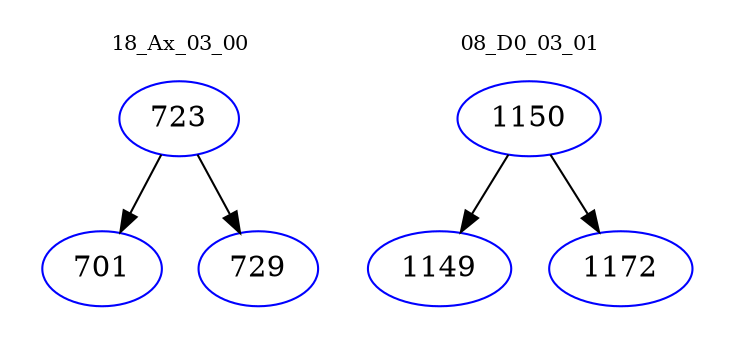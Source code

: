 digraph{
subgraph cluster_0 {
color = white
label = "18_Ax_03_00";
fontsize=10;
T0_723 [label="723", color="blue"]
T0_723 -> T0_701 [color="black"]
T0_701 [label="701", color="blue"]
T0_723 -> T0_729 [color="black"]
T0_729 [label="729", color="blue"]
}
subgraph cluster_1 {
color = white
label = "08_D0_03_01";
fontsize=10;
T1_1150 [label="1150", color="blue"]
T1_1150 -> T1_1149 [color="black"]
T1_1149 [label="1149", color="blue"]
T1_1150 -> T1_1172 [color="black"]
T1_1172 [label="1172", color="blue"]
}
}
